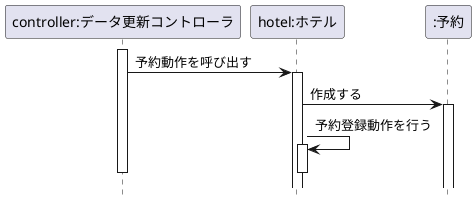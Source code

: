 @startuml シーケンス図
    hide footbox
    participant "controller:データ更新コントローラ" as controller
    participant "hotel:ホテル" as hotel
    participant ":予約" as reserve

    activate controller
        controller -> hotel : 予約動作を呼び出す

        activate hotel
            hotel -> reserve : 作成する

            activate reserve
            hotel -> hotel : 予約登録動作を行う

            activate hotel
            deactivate hotel
            
    deactivate controller
@enduml